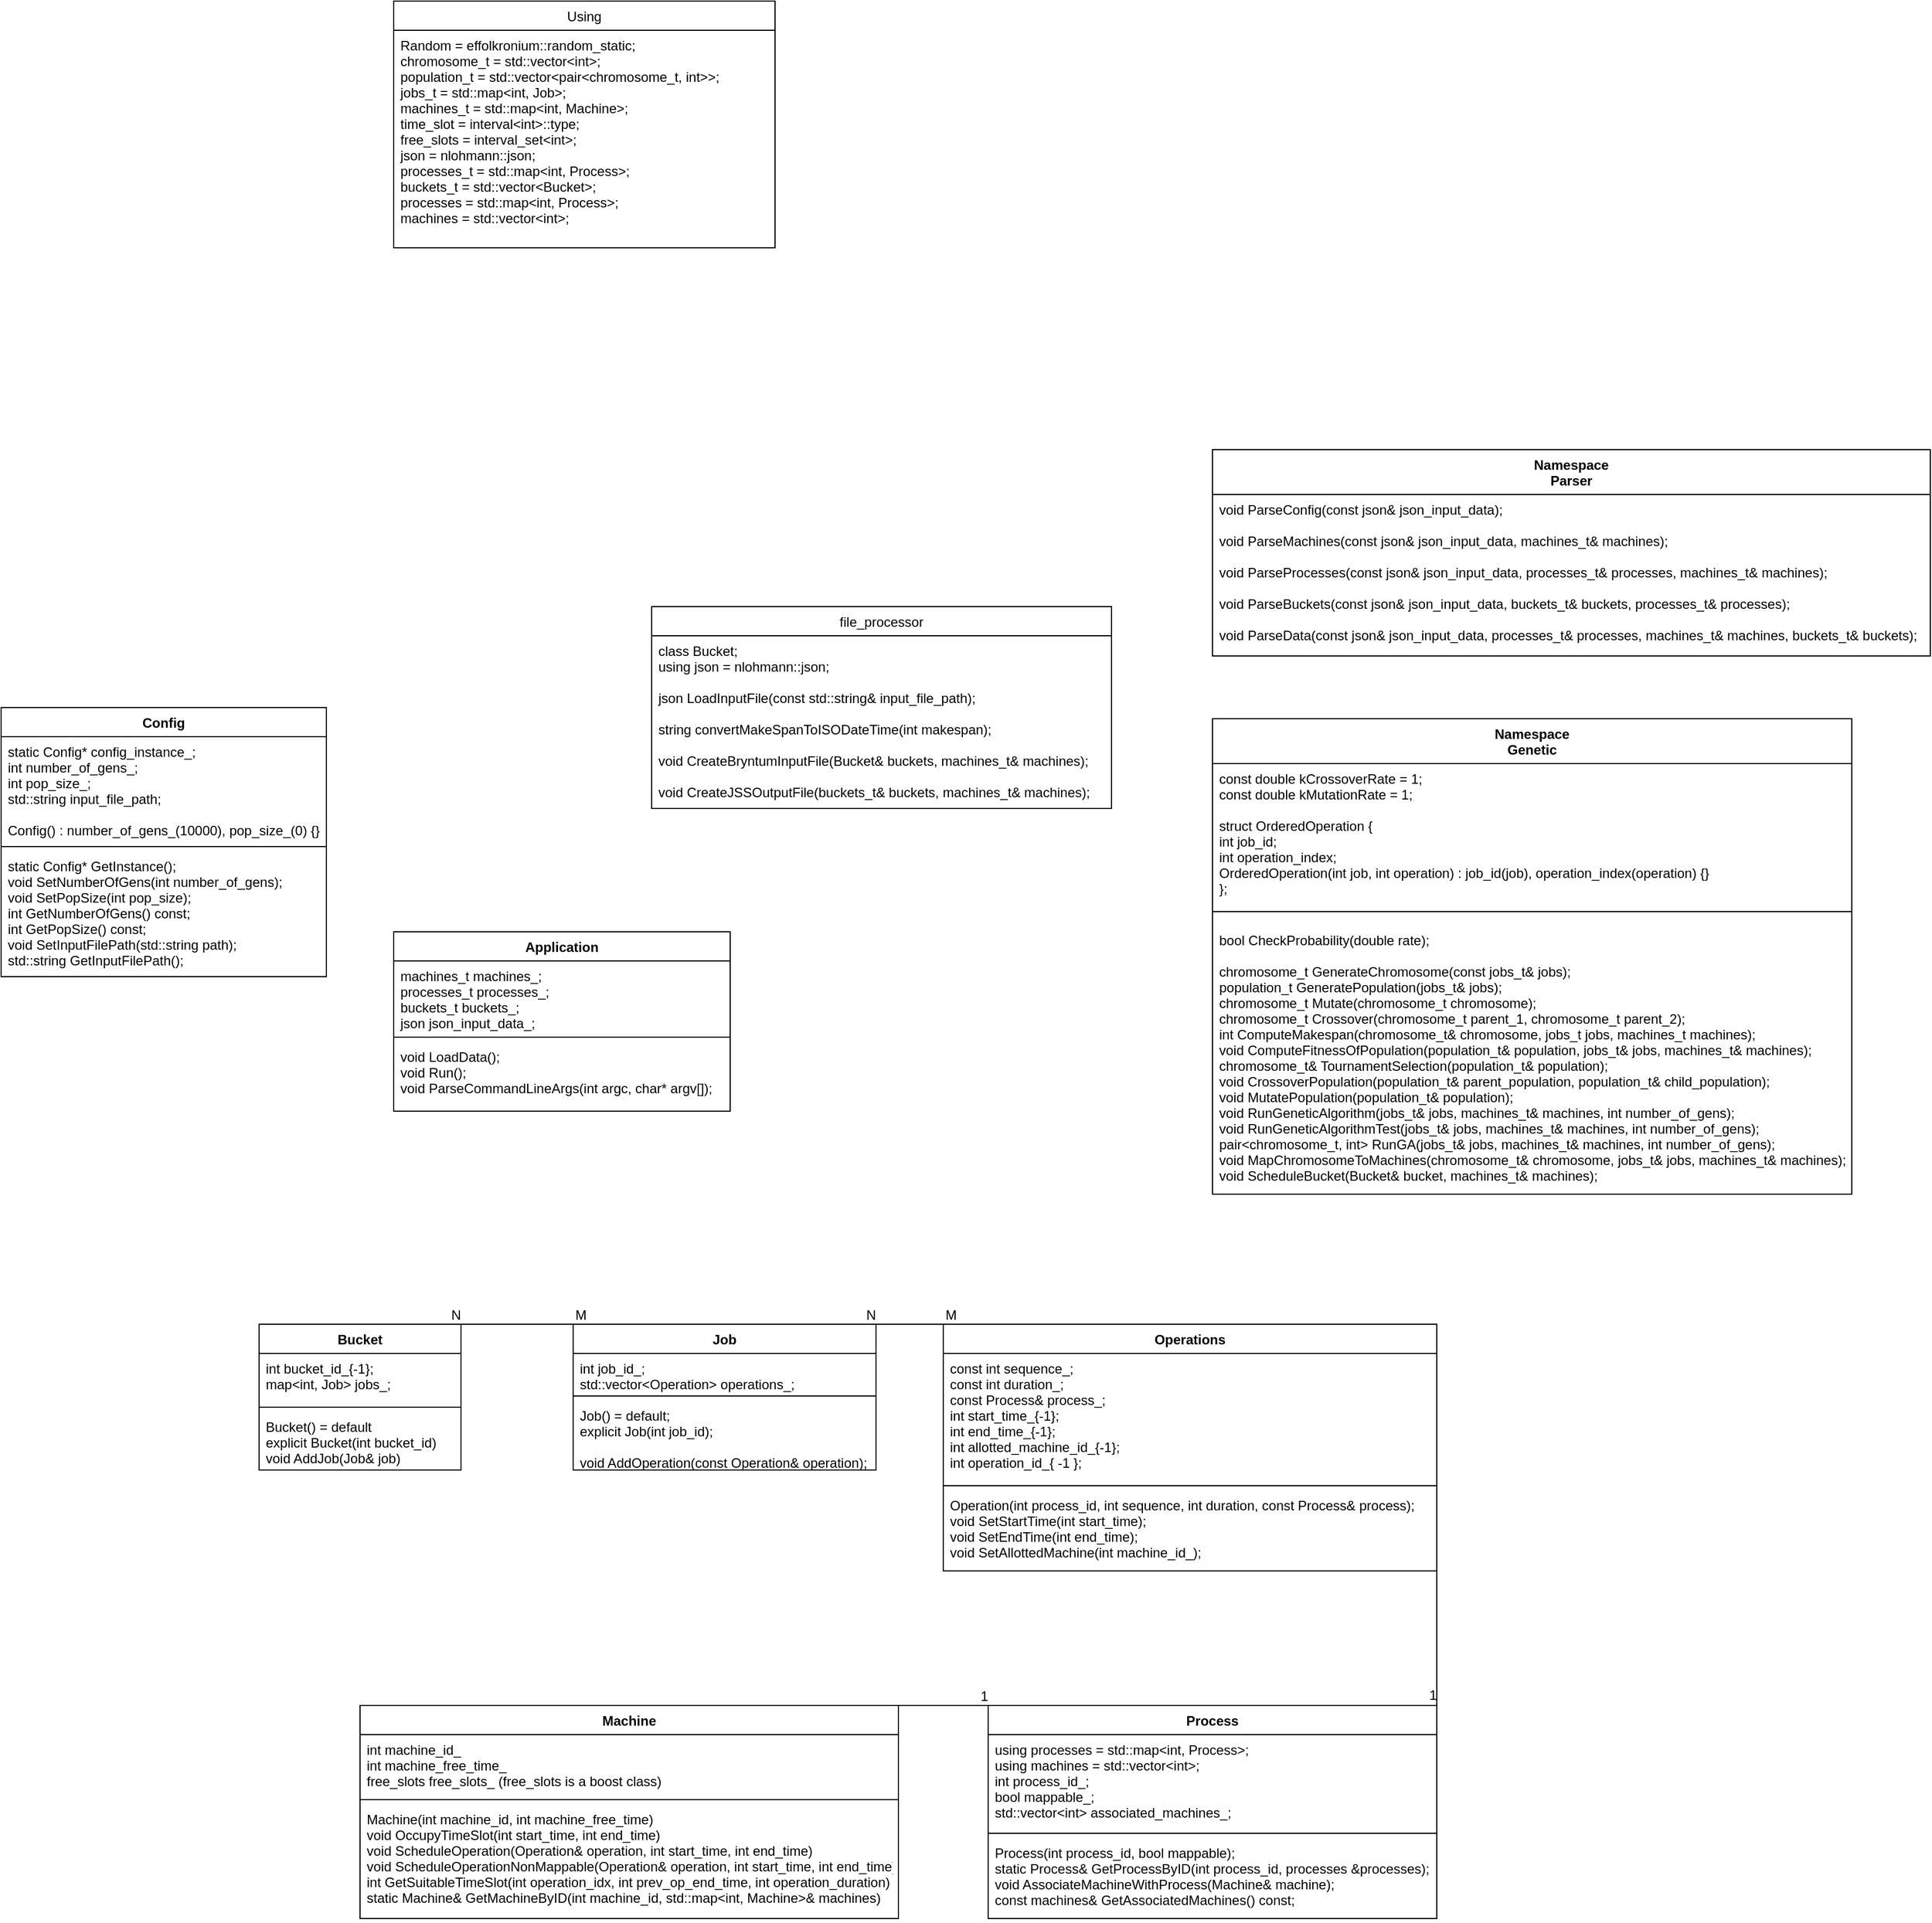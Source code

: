 <mxfile version="20.2.7" type="github">
  <diagram name="Page-1" id="b5b7bab2-c9e2-2cf4-8b2a-24fd1a2a6d21">
    <mxGraphModel dx="1240" dy="697" grid="1" gridSize="10" guides="1" tooltips="1" connect="1" arrows="1" fold="1" page="1" pageScale="1" pageWidth="3300" pageHeight="4681" background="none" math="0" shadow="0">
      <root>
        <mxCell id="0" />
        <mxCell id="1" parent="0" />
        <mxCell id="xL0LI_DuVyFmDKx2Fw36-1" value="Machine&#xa;" style="swimlane;fontStyle=1;align=center;verticalAlign=top;childLayout=stackLayout;horizontal=1;startSize=26;horizontalStack=0;resizeParent=1;resizeParentMax=0;resizeLast=0;collapsible=1;marginBottom=0;" parent="1" vertex="1">
          <mxGeometry x="360" y="1520" width="480" height="190" as="geometry" />
        </mxCell>
        <mxCell id="xL0LI_DuVyFmDKx2Fw36-2" value="int machine_id_&#xa; int machine_free_time_&#xa; free_slots free_slots_ (free_slots is a boost class)" style="text;strokeColor=none;fillColor=none;align=left;verticalAlign=top;spacingLeft=4;spacingRight=4;overflow=hidden;rotatable=0;points=[[0,0.5],[1,0.5]];portConstraint=eastwest;" parent="xL0LI_DuVyFmDKx2Fw36-1" vertex="1">
          <mxGeometry y="26" width="480" height="54" as="geometry" />
        </mxCell>
        <mxCell id="xL0LI_DuVyFmDKx2Fw36-3" value="" style="line;strokeWidth=1;fillColor=none;align=left;verticalAlign=middle;spacingTop=-1;spacingLeft=3;spacingRight=3;rotatable=0;labelPosition=right;points=[];portConstraint=eastwest;" parent="xL0LI_DuVyFmDKx2Fw36-1" vertex="1">
          <mxGeometry y="80" width="480" height="8" as="geometry" />
        </mxCell>
        <mxCell id="xL0LI_DuVyFmDKx2Fw36-4" value="Machine(int machine_id, int machine_free_time)&#xa; void OccupyTimeSlot(int start_time, int end_time)&#xa; void ScheduleOperation(Operation&amp; operation, int start_time, int end_time)&#xa; void ScheduleOperationNonMappable(Operation&amp; operation, int start_time, int end_time)&#xa; int GetSuitableTimeSlot(int operation_idx, int prev_op_end_time, int operation_duration)&#xa; static Machine&amp; GetMachineByID(int machine_id, std::map&lt;int, Machine&gt;&amp; machines)" style="text;strokeColor=none;fillColor=none;align=left;verticalAlign=top;spacingLeft=4;spacingRight=4;overflow=hidden;rotatable=0;points=[[0,0.5],[1,0.5]];portConstraint=eastwest;" parent="xL0LI_DuVyFmDKx2Fw36-1" vertex="1">
          <mxGeometry y="88" width="480" height="102" as="geometry" />
        </mxCell>
        <mxCell id="xL0LI_DuVyFmDKx2Fw36-5" value="Operations" style="swimlane;fontStyle=1;align=center;verticalAlign=top;childLayout=stackLayout;horizontal=1;startSize=26;horizontalStack=0;resizeParent=1;resizeParentMax=0;resizeLast=0;collapsible=1;marginBottom=0;" parent="1" vertex="1">
          <mxGeometry x="880" y="1180" width="440" height="220" as="geometry" />
        </mxCell>
        <mxCell id="xL0LI_DuVyFmDKx2Fw36-6" value="const int sequence_;&#xa; const int duration_;&#xa; const Process&amp; process_;&#xa; int start_time_{-1};&#xa; int end_time_{-1};&#xa; int allotted_machine_id_{-1};&#xa; int operation_id_{ -1 };" style="text;strokeColor=none;fillColor=none;align=left;verticalAlign=top;spacingLeft=4;spacingRight=4;overflow=hidden;rotatable=0;points=[[0,0.5],[1,0.5]];portConstraint=eastwest;" parent="xL0LI_DuVyFmDKx2Fw36-5" vertex="1">
          <mxGeometry y="26" width="440" height="114" as="geometry" />
        </mxCell>
        <mxCell id="xL0LI_DuVyFmDKx2Fw36-7" value="" style="line;strokeWidth=1;fillColor=none;align=left;verticalAlign=middle;spacingTop=-1;spacingLeft=3;spacingRight=3;rotatable=0;labelPosition=right;points=[];portConstraint=eastwest;" parent="xL0LI_DuVyFmDKx2Fw36-5" vertex="1">
          <mxGeometry y="140" width="440" height="8" as="geometry" />
        </mxCell>
        <mxCell id="xL0LI_DuVyFmDKx2Fw36-8" value="Operation(int process_id, int sequence, int duration, const Process&amp; process);&#xa; void SetStartTime(int start_time);&#xa; void SetEndTime(int end_time);&#xa; void SetAllottedMachine(int machine_id_);" style="text;strokeColor=none;fillColor=none;align=left;verticalAlign=top;spacingLeft=4;spacingRight=4;overflow=hidden;rotatable=0;points=[[0,0.5],[1,0.5]];portConstraint=eastwest;" parent="xL0LI_DuVyFmDKx2Fw36-5" vertex="1">
          <mxGeometry y="148" width="440" height="72" as="geometry" />
        </mxCell>
        <mxCell id="xL0LI_DuVyFmDKx2Fw36-10" value="Bucket" style="swimlane;fontStyle=1;align=center;verticalAlign=top;childLayout=stackLayout;horizontal=1;startSize=26;horizontalStack=0;resizeParent=1;resizeParentMax=0;resizeLast=0;collapsible=1;marginBottom=0;" parent="1" vertex="1">
          <mxGeometry x="270" y="1180" width="180" height="130" as="geometry" />
        </mxCell>
        <mxCell id="xL0LI_DuVyFmDKx2Fw36-11" value="int bucket_id_{-1};&#xa; map&lt;int, Job&gt; jobs_;" style="text;strokeColor=none;fillColor=none;align=left;verticalAlign=top;spacingLeft=4;spacingRight=4;overflow=hidden;rotatable=0;points=[[0,0.5],[1,0.5]];portConstraint=eastwest;" parent="xL0LI_DuVyFmDKx2Fw36-10" vertex="1">
          <mxGeometry y="26" width="180" height="44" as="geometry" />
        </mxCell>
        <mxCell id="xL0LI_DuVyFmDKx2Fw36-12" value="" style="line;strokeWidth=1;fillColor=none;align=left;verticalAlign=middle;spacingTop=-1;spacingLeft=3;spacingRight=3;rotatable=0;labelPosition=right;points=[];portConstraint=eastwest;" parent="xL0LI_DuVyFmDKx2Fw36-10" vertex="1">
          <mxGeometry y="70" width="180" height="8" as="geometry" />
        </mxCell>
        <mxCell id="xL0LI_DuVyFmDKx2Fw36-13" value="Bucket() = default&#xa; explicit Bucket(int bucket_id)&#xa; void AddJob(Job&amp; job)" style="text;strokeColor=none;fillColor=none;align=left;verticalAlign=top;spacingLeft=4;spacingRight=4;overflow=hidden;rotatable=0;points=[[0,0.5],[1,0.5]];portConstraint=eastwest;" parent="xL0LI_DuVyFmDKx2Fw36-10" vertex="1">
          <mxGeometry y="78" width="180" height="52" as="geometry" />
        </mxCell>
        <mxCell id="8Wn9Af_72iYiqqPnA7Zo-1" value="Using" style="swimlane;fontStyle=0;childLayout=stackLayout;horizontal=1;startSize=26;fillColor=none;horizontalStack=0;resizeParent=1;resizeParentMax=0;resizeLast=0;collapsible=1;marginBottom=0;" parent="1" vertex="1">
          <mxGeometry x="390" width="340" height="220" as="geometry" />
        </mxCell>
        <mxCell id="8Wn9Af_72iYiqqPnA7Zo-2" value="Random = effolkronium::random_static;&#xa;chromosome_t = std::vector&lt;int&gt;;&#xa;population_t = std::vector&lt;pair&lt;chromosome_t, int&gt;&gt;;&#xa;jobs_t = std::map&lt;int, Job&gt;;&#xa;machines_t = std::map&lt;int, Machine&gt;;&#xa;time_slot = interval&lt;int&gt;::type;&#xa;free_slots = interval_set&lt;int&gt;;&#xa;json = nlohmann::json;&#xa;processes_t = std::map&lt;int, Process&gt;;&#xa;buckets_t = std::vector&lt;Bucket&gt;;&#xa;processes = std::map&lt;int, Process&gt;;&#xa;machines = std::vector&lt;int&gt;;" style="text;strokeColor=none;fillColor=none;align=left;verticalAlign=top;spacingLeft=4;spacingRight=4;overflow=hidden;rotatable=0;points=[[0,0.5],[1,0.5]];portConstraint=eastwest;" parent="8Wn9Af_72iYiqqPnA7Zo-1" vertex="1">
          <mxGeometry y="26" width="340" height="194" as="geometry" />
        </mxCell>
        <mxCell id="8Wn9Af_72iYiqqPnA7Zo-6" value="Process" style="swimlane;fontStyle=1;align=center;verticalAlign=top;childLayout=stackLayout;horizontal=1;startSize=26;horizontalStack=0;resizeParent=1;resizeParentMax=0;resizeLast=0;collapsible=1;marginBottom=0;" parent="1" vertex="1">
          <mxGeometry x="920" y="1520" width="400" height="190" as="geometry" />
        </mxCell>
        <mxCell id="8Wn9Af_72iYiqqPnA7Zo-7" value="using processes = std::map&lt;int, Process&gt;;&#xa; using machines = std::vector&lt;int&gt;;&#xa;int process_id_;&#xa; bool mappable_;&#xa; std::vector&lt;int&gt; associated_machines_;" style="text;strokeColor=none;fillColor=none;align=left;verticalAlign=top;spacingLeft=4;spacingRight=4;overflow=hidden;rotatable=0;points=[[0,0.5],[1,0.5]];portConstraint=eastwest;" parent="8Wn9Af_72iYiqqPnA7Zo-6" vertex="1">
          <mxGeometry y="26" width="400" height="84" as="geometry" />
        </mxCell>
        <mxCell id="8Wn9Af_72iYiqqPnA7Zo-8" value="" style="line;strokeWidth=1;fillColor=none;align=left;verticalAlign=middle;spacingTop=-1;spacingLeft=3;spacingRight=3;rotatable=0;labelPosition=right;points=[];portConstraint=eastwest;" parent="8Wn9Af_72iYiqqPnA7Zo-6" vertex="1">
          <mxGeometry y="110" width="400" height="8" as="geometry" />
        </mxCell>
        <mxCell id="8Wn9Af_72iYiqqPnA7Zo-9" value="Process(int process_id, bool mappable);&#xa; static Process&amp; GetProcessByID(int process_id, processes &amp;processes);&#xa; void AssociateMachineWithProcess(Machine&amp; machine);&#xa; const machines&amp; GetAssociatedMachines() const;" style="text;strokeColor=none;fillColor=none;align=left;verticalAlign=top;spacingLeft=4;spacingRight=4;overflow=hidden;rotatable=0;points=[[0,0.5],[1,0.5]];portConstraint=eastwest;" parent="8Wn9Af_72iYiqqPnA7Zo-6" vertex="1">
          <mxGeometry y="118" width="400" height="72" as="geometry" />
        </mxCell>
        <mxCell id="8Wn9Af_72iYiqqPnA7Zo-14" value="Job" style="swimlane;fontStyle=1;align=center;verticalAlign=top;childLayout=stackLayout;horizontal=1;startSize=26;horizontalStack=0;resizeParent=1;resizeParentMax=0;resizeLast=0;collapsible=1;marginBottom=0;" parent="1" vertex="1">
          <mxGeometry x="550" y="1180" width="270" height="130" as="geometry" />
        </mxCell>
        <mxCell id="8Wn9Af_72iYiqqPnA7Zo-15" value="int job_id_;&#xa; std::vector&lt;Operation&gt; operations_;" style="text;strokeColor=none;fillColor=none;align=left;verticalAlign=top;spacingLeft=4;spacingRight=4;overflow=hidden;rotatable=0;points=[[0,0.5],[1,0.5]];portConstraint=eastwest;" parent="8Wn9Af_72iYiqqPnA7Zo-14" vertex="1">
          <mxGeometry y="26" width="270" height="34" as="geometry" />
        </mxCell>
        <mxCell id="8Wn9Af_72iYiqqPnA7Zo-16" value="" style="line;strokeWidth=1;fillColor=none;align=left;verticalAlign=middle;spacingTop=-1;spacingLeft=3;spacingRight=3;rotatable=0;labelPosition=right;points=[];portConstraint=eastwest;" parent="8Wn9Af_72iYiqqPnA7Zo-14" vertex="1">
          <mxGeometry y="60" width="270" height="8" as="geometry" />
        </mxCell>
        <mxCell id="8Wn9Af_72iYiqqPnA7Zo-17" value="Job() = default;&#xa; explicit Job(int job_id);&#xa;&#xa; void AddOperation(const Operation&amp; operation);" style="text;strokeColor=none;fillColor=none;align=left;verticalAlign=top;spacingLeft=4;spacingRight=4;overflow=hidden;rotatable=0;points=[[0,0.5],[1,0.5]];portConstraint=eastwest;" parent="8Wn9Af_72iYiqqPnA7Zo-14" vertex="1">
          <mxGeometry y="68" width="270" height="62" as="geometry" />
        </mxCell>
        <mxCell id="8Wn9Af_72iYiqqPnA7Zo-18" value="Application" style="swimlane;fontStyle=1;align=center;verticalAlign=top;childLayout=stackLayout;horizontal=1;startSize=26;horizontalStack=0;resizeParent=1;resizeParentMax=0;resizeLast=0;collapsible=1;marginBottom=0;" parent="1" vertex="1">
          <mxGeometry x="390" y="830" width="300" height="160" as="geometry" />
        </mxCell>
        <mxCell id="8Wn9Af_72iYiqqPnA7Zo-19" value="machines_t machines_;&#xa; processes_t processes_;&#xa; buckets_t buckets_;&#xa; json json_input_data_;" style="text;strokeColor=none;fillColor=none;align=left;verticalAlign=top;spacingLeft=4;spacingRight=4;overflow=hidden;rotatable=0;points=[[0,0.5],[1,0.5]];portConstraint=eastwest;" parent="8Wn9Af_72iYiqqPnA7Zo-18" vertex="1">
          <mxGeometry y="26" width="300" height="64" as="geometry" />
        </mxCell>
        <mxCell id="8Wn9Af_72iYiqqPnA7Zo-20" value="" style="line;strokeWidth=1;fillColor=none;align=left;verticalAlign=middle;spacingTop=-1;spacingLeft=3;spacingRight=3;rotatable=0;labelPosition=right;points=[];portConstraint=eastwest;" parent="8Wn9Af_72iYiqqPnA7Zo-18" vertex="1">
          <mxGeometry y="90" width="300" height="8" as="geometry" />
        </mxCell>
        <mxCell id="8Wn9Af_72iYiqqPnA7Zo-21" value="void LoadData();&#xa;void Run();&#xa;void ParseCommandLineArgs(int argc, char* argv[]);" style="text;strokeColor=none;fillColor=none;align=left;verticalAlign=top;spacingLeft=4;spacingRight=4;overflow=hidden;rotatable=0;points=[[0,0.5],[1,0.5]];portConstraint=eastwest;" parent="8Wn9Af_72iYiqqPnA7Zo-18" vertex="1">
          <mxGeometry y="98" width="300" height="62" as="geometry" />
        </mxCell>
        <mxCell id="8Wn9Af_72iYiqqPnA7Zo-22" value="Config" style="swimlane;fontStyle=1;align=center;verticalAlign=top;childLayout=stackLayout;horizontal=1;startSize=26;horizontalStack=0;resizeParent=1;resizeParentMax=0;resizeLast=0;collapsible=1;marginBottom=0;" parent="1" vertex="1">
          <mxGeometry x="40" y="630" width="290" height="240" as="geometry" />
        </mxCell>
        <mxCell id="8Wn9Af_72iYiqqPnA7Zo-23" value="static Config* config_instance_;&#xa; int number_of_gens_;&#xa; int pop_size_;&#xa; std::string input_file_path;&#xa;&#xa; Config() : number_of_gens_(10000), pop_size_(0) {}" style="text;strokeColor=none;fillColor=none;align=left;verticalAlign=top;spacingLeft=4;spacingRight=4;overflow=hidden;rotatable=0;points=[[0,0.5],[1,0.5]];portConstraint=eastwest;" parent="8Wn9Af_72iYiqqPnA7Zo-22" vertex="1">
          <mxGeometry y="26" width="290" height="94" as="geometry" />
        </mxCell>
        <mxCell id="8Wn9Af_72iYiqqPnA7Zo-24" value="" style="line;strokeWidth=1;fillColor=none;align=left;verticalAlign=middle;spacingTop=-1;spacingLeft=3;spacingRight=3;rotatable=0;labelPosition=right;points=[];portConstraint=eastwest;" parent="8Wn9Af_72iYiqqPnA7Zo-22" vertex="1">
          <mxGeometry y="120" width="290" height="8" as="geometry" />
        </mxCell>
        <mxCell id="8Wn9Af_72iYiqqPnA7Zo-25" value="static Config* GetInstance();&#xa; void SetNumberOfGens(int number_of_gens);&#xa; void SetPopSize(int pop_size);&#xa; int GetNumberOfGens() const;&#xa; int GetPopSize() const;&#xa; void SetInputFilePath(std::string path);&#xa; std::string GetInputFilePath();" style="text;strokeColor=none;fillColor=none;align=left;verticalAlign=top;spacingLeft=4;spacingRight=4;overflow=hidden;rotatable=0;points=[[0,0.5],[1,0.5]];portConstraint=eastwest;" parent="8Wn9Af_72iYiqqPnA7Zo-22" vertex="1">
          <mxGeometry y="128" width="290" height="112" as="geometry" />
        </mxCell>
        <mxCell id="8Wn9Af_72iYiqqPnA7Zo-26" value="file_processor" style="swimlane;fontStyle=0;childLayout=stackLayout;horizontal=1;startSize=26;fillColor=none;horizontalStack=0;resizeParent=1;resizeParentMax=0;resizeLast=0;collapsible=1;marginBottom=0;" parent="1" vertex="1">
          <mxGeometry x="620" y="540" width="410" height="180" as="geometry" />
        </mxCell>
        <mxCell id="8Wn9Af_72iYiqqPnA7Zo-27" value="class Bucket;&#xa;using json = nlohmann::json;&#xa;&#xa;json LoadInputFile(const std::string&amp; input_file_path);&#xa;&#xa;string convertMakeSpanToISODateTime(int makespan);&#xa;&#xa;void CreateBryntumInputFile(Bucket&amp; buckets, machines_t&amp; machines);&#xa;&#xa;void CreateJSSOutputFile(buckets_t&amp; buckets, machines_t&amp; machines);" style="text;strokeColor=none;fillColor=none;align=left;verticalAlign=top;spacingLeft=4;spacingRight=4;overflow=hidden;rotatable=0;points=[[0,0.5],[1,0.5]];portConstraint=eastwest;" parent="8Wn9Af_72iYiqqPnA7Zo-26" vertex="1">
          <mxGeometry y="26" width="410" height="154" as="geometry" />
        </mxCell>
        <mxCell id="8Wn9Af_72iYiqqPnA7Zo-30" value="Namespace&#xa;Genetic" style="swimlane;fontStyle=1;align=center;verticalAlign=top;childLayout=stackLayout;horizontal=1;startSize=40;horizontalStack=0;resizeParent=1;resizeParentMax=0;resizeLast=0;collapsible=1;marginBottom=0;" parent="1" vertex="1">
          <mxGeometry x="1120" y="640" width="570" height="424" as="geometry" />
        </mxCell>
        <mxCell id="8Wn9Af_72iYiqqPnA7Zo-31" value="const double kCrossoverRate = 1;&#xa; const double kMutationRate = 1;&#xa;&#xa; struct OrderedOperation {&#xa;  int job_id;&#xa;  int operation_index;&#xa;  OrderedOperation(int job, int operation) : job_id(job), operation_index(operation) {}&#xa; };" style="text;strokeColor=none;fillColor=none;align=left;verticalAlign=top;spacingLeft=4;spacingRight=4;overflow=hidden;rotatable=0;points=[[0,0.5],[1,0.5]];portConstraint=eastwest;" parent="8Wn9Af_72iYiqqPnA7Zo-30" vertex="1">
          <mxGeometry y="40" width="570" height="120" as="geometry" />
        </mxCell>
        <mxCell id="8Wn9Af_72iYiqqPnA7Zo-32" value="" style="line;strokeWidth=1;fillColor=none;align=left;verticalAlign=middle;spacingTop=-1;spacingLeft=3;spacingRight=3;rotatable=0;labelPosition=right;points=[];portConstraint=eastwest;" parent="8Wn9Af_72iYiqqPnA7Zo-30" vertex="1">
          <mxGeometry y="160" width="570" height="24" as="geometry" />
        </mxCell>
        <mxCell id="8Wn9Af_72iYiqqPnA7Zo-33" value="bool CheckProbability(double rate);&#xa;&#xa; chromosome_t GenerateChromosome(const jobs_t&amp; jobs);&#xa;population_t GeneratePopulation(jobs_t&amp; jobs);&#xa; chromosome_t Mutate(chromosome_t chromosome);&#xa; chromosome_t Crossover(chromosome_t parent_1, chromosome_t parent_2);&#xa; int ComputeMakespan(chromosome_t&amp; chromosome, jobs_t jobs, machines_t machines);&#xa; void ComputeFitnessOfPopulation(population_t&amp; population, jobs_t&amp; jobs, machines_t&amp; machines);&#xa;chromosome_t&amp; TournamentSelection(population_t&amp; population);&#xa; void CrossoverPopulation(population_t&amp; parent_population, population_t&amp; child_population);&#xa; void MutatePopulation(population_t&amp; population);&#xa; void RunGeneticAlgorithm(jobs_t&amp; jobs, machines_t&amp; machines, int number_of_gens);&#xa; void RunGeneticAlgorithmTest(jobs_t&amp; jobs, machines_t&amp; machines, int number_of_gens);&#xa; pair&lt;chromosome_t, int&gt; RunGA(jobs_t&amp; jobs, machines_t&amp; machines, int number_of_gens);&#xa; void MapChromosomeToMachines(chromosome_t&amp; chromosome, jobs_t&amp; jobs, machines_t&amp; machines);&#xa; void ScheduleBucket(Bucket&amp; bucket, machines_t&amp; machines);" style="text;strokeColor=none;fillColor=none;align=left;verticalAlign=top;spacingLeft=4;spacingRight=4;overflow=hidden;rotatable=0;points=[[0,0.5],[1,0.5]];portConstraint=eastwest;" parent="8Wn9Af_72iYiqqPnA7Zo-30" vertex="1">
          <mxGeometry y="184" width="570" height="240" as="geometry" />
        </mxCell>
        <mxCell id="8Wn9Af_72iYiqqPnA7Zo-34" value="Namespace&#xa;Parser" style="swimlane;fontStyle=1;align=center;verticalAlign=top;childLayout=stackLayout;horizontal=1;startSize=40;horizontalStack=0;resizeParent=1;resizeParentMax=0;resizeLast=0;collapsible=1;marginBottom=0;" parent="1" vertex="1">
          <mxGeometry x="1120" y="400" width="640" height="184" as="geometry" />
        </mxCell>
        <mxCell id="8Wn9Af_72iYiqqPnA7Zo-37" value="void ParseConfig(const json&amp; json_input_data);&#xa;&#xa; void ParseMachines(const json&amp; json_input_data, machines_t&amp; machines);&#xa;&#xa; void ParseProcesses(const json&amp; json_input_data, processes_t&amp; processes, machines_t&amp; machines);&#xa;&#xa; void ParseBuckets(const json&amp; json_input_data, buckets_t&amp; buckets, processes_t&amp; processes);&#xa;&#xa; void ParseData(const json&amp; json_input_data, processes_t&amp; processes, machines_t&amp; machines, buckets_t&amp; buckets);" style="text;strokeColor=none;fillColor=none;align=left;verticalAlign=top;spacingLeft=4;spacingRight=4;overflow=hidden;rotatable=0;points=[[0,0.5],[1,0.5]];portConstraint=eastwest;" parent="8Wn9Af_72iYiqqPnA7Zo-34" vertex="1">
          <mxGeometry y="40" width="640" height="144" as="geometry" />
        </mxCell>
        <mxCell id="oIzOhugc7nF5OuY4yiPl-7" value="" style="endArrow=none;html=1;rounded=0;exitX=1;exitY=0;exitDx=0;exitDy=0;entryX=0;entryY=0;entryDx=0;entryDy=0;" edge="1" parent="1" source="xL0LI_DuVyFmDKx2Fw36-1" target="8Wn9Af_72iYiqqPnA7Zo-6">
          <mxGeometry relative="1" as="geometry">
            <mxPoint x="810" y="1580" as="sourcePoint" />
            <mxPoint x="970" y="1580" as="targetPoint" />
          </mxGeometry>
        </mxCell>
        <mxCell id="oIzOhugc7nF5OuY4yiPl-8" value="1" style="resizable=0;html=1;align=right;verticalAlign=bottom;" connectable="0" vertex="1" parent="oIzOhugc7nF5OuY4yiPl-7">
          <mxGeometry x="1" relative="1" as="geometry" />
        </mxCell>
        <mxCell id="oIzOhugc7nF5OuY4yiPl-9" value="" style="endArrow=none;html=1;rounded=0;entryX=1;entryY=0;entryDx=0;entryDy=0;exitX=0;exitY=0;exitDx=0;exitDy=0;" edge="1" parent="1" source="xL0LI_DuVyFmDKx2Fw36-5" target="8Wn9Af_72iYiqqPnA7Zo-14">
          <mxGeometry relative="1" as="geometry">
            <mxPoint x="810" y="1290" as="sourcePoint" />
            <mxPoint x="970" y="1290" as="targetPoint" />
          </mxGeometry>
        </mxCell>
        <mxCell id="oIzOhugc7nF5OuY4yiPl-10" value="M" style="resizable=0;html=1;align=left;verticalAlign=bottom;" connectable="0" vertex="1" parent="oIzOhugc7nF5OuY4yiPl-9">
          <mxGeometry x="-1" relative="1" as="geometry" />
        </mxCell>
        <mxCell id="oIzOhugc7nF5OuY4yiPl-11" value="N" style="resizable=0;html=1;align=right;verticalAlign=bottom;" connectable="0" vertex="1" parent="oIzOhugc7nF5OuY4yiPl-9">
          <mxGeometry x="1" relative="1" as="geometry" />
        </mxCell>
        <mxCell id="oIzOhugc7nF5OuY4yiPl-12" value="" style="endArrow=none;html=1;rounded=0;exitX=0;exitY=0;exitDx=0;exitDy=0;entryX=1;entryY=0;entryDx=0;entryDy=0;" edge="1" parent="1" source="8Wn9Af_72iYiqqPnA7Zo-14" target="xL0LI_DuVyFmDKx2Fw36-10">
          <mxGeometry relative="1" as="geometry">
            <mxPoint x="810" y="1290" as="sourcePoint" />
            <mxPoint x="970" y="1290" as="targetPoint" />
          </mxGeometry>
        </mxCell>
        <mxCell id="oIzOhugc7nF5OuY4yiPl-13" value="M" style="resizable=0;html=1;align=left;verticalAlign=bottom;" connectable="0" vertex="1" parent="oIzOhugc7nF5OuY4yiPl-12">
          <mxGeometry x="-1" relative="1" as="geometry" />
        </mxCell>
        <mxCell id="oIzOhugc7nF5OuY4yiPl-14" value="N" style="resizable=0;html=1;align=right;verticalAlign=bottom;" connectable="0" vertex="1" parent="oIzOhugc7nF5OuY4yiPl-12">
          <mxGeometry x="1" relative="1" as="geometry" />
        </mxCell>
        <mxCell id="oIzOhugc7nF5OuY4yiPl-15" value="" style="endArrow=none;html=1;rounded=0;exitX=1;exitY=0.861;exitDx=0;exitDy=0;exitPerimeter=0;entryX=1;entryY=0;entryDx=0;entryDy=0;" edge="1" parent="1" source="xL0LI_DuVyFmDKx2Fw36-8" target="8Wn9Af_72iYiqqPnA7Zo-6">
          <mxGeometry relative="1" as="geometry">
            <mxPoint x="810" y="1520" as="sourcePoint" />
            <mxPoint x="970" y="1520" as="targetPoint" />
          </mxGeometry>
        </mxCell>
        <mxCell id="oIzOhugc7nF5OuY4yiPl-16" value="1" style="resizable=0;html=1;align=right;verticalAlign=bottom;" connectable="0" vertex="1" parent="oIzOhugc7nF5OuY4yiPl-15">
          <mxGeometry x="1" relative="1" as="geometry" />
        </mxCell>
      </root>
    </mxGraphModel>
  </diagram>
</mxfile>
